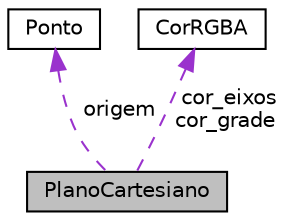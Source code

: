 digraph "PlanoCartesiano"
{
 // LATEX_PDF_SIZE
  edge [fontname="Helvetica",fontsize="10",labelfontname="Helvetica",labelfontsize="10"];
  node [fontname="Helvetica",fontsize="10",shape=record];
  Node1 [label="PlanoCartesiano",height=0.2,width=0.4,color="black", fillcolor="grey75", style="filled", fontcolor="black",tooltip=" "];
  Node2 -> Node1 [dir="back",color="darkorchid3",fontsize="10",style="dashed",label=" origem" ,fontname="Helvetica"];
  Node2 [label="Ponto",height=0.2,width=0.4,color="black", fillcolor="white", style="filled",URL="$classPonto.html",tooltip=" "];
  Node3 -> Node1 [dir="back",color="darkorchid3",fontsize="10",style="dashed",label=" cor_eixos\ncor_grade" ,fontname="Helvetica"];
  Node3 [label="CorRGBA",height=0.2,width=0.4,color="black", fillcolor="white", style="filled",URL="$classCorRGBA.html",tooltip=" "];
}
